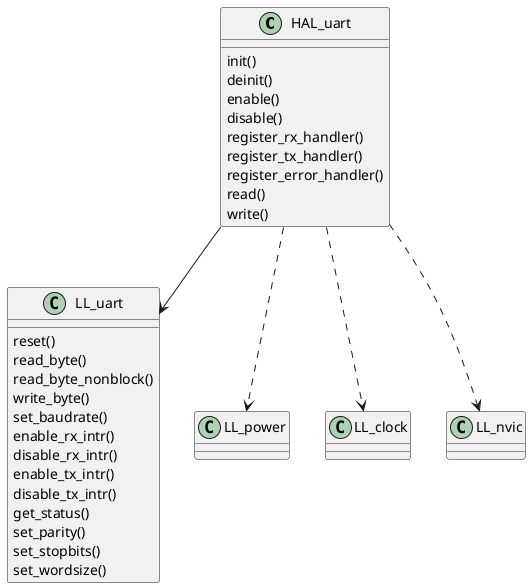 @startuml
class HAL_uart {
	init()
	deinit()
	enable()
	disable()
	register_rx_handler()
	register_tx_handler()
	register_error_handler()
	read()
	write()
}

class LL_uart {
	reset()
	read_byte()
	read_byte_nonblock()
	write_byte()
	set_baudrate()
	enable_rx_intr()
	disable_rx_intr()
	enable_tx_intr()
	disable_tx_intr()
	get_status()
	set_parity()
	set_stopbits()
	set_wordsize()
}

HAL_uart --> LL_uart
HAL_uart ..> LL_power
HAL_uart ..> LL_clock
HAL_uart ..> LL_nvic
@enduml
